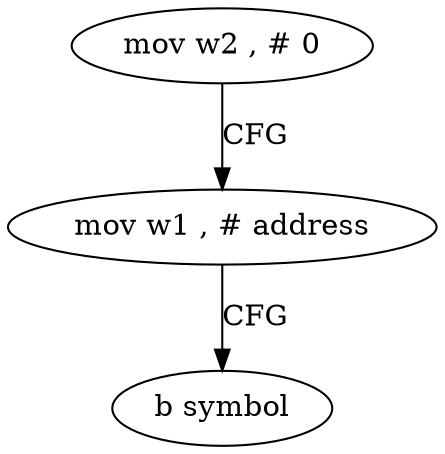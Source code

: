 digraph "func" {
"4270992" [label = "mov w2 , # 0" ]
"4270996" [label = "mov w1 , # address" ]
"4271000" [label = "b symbol" ]
"4270992" -> "4270996" [ label = "CFG" ]
"4270996" -> "4271000" [ label = "CFG" ]
}
